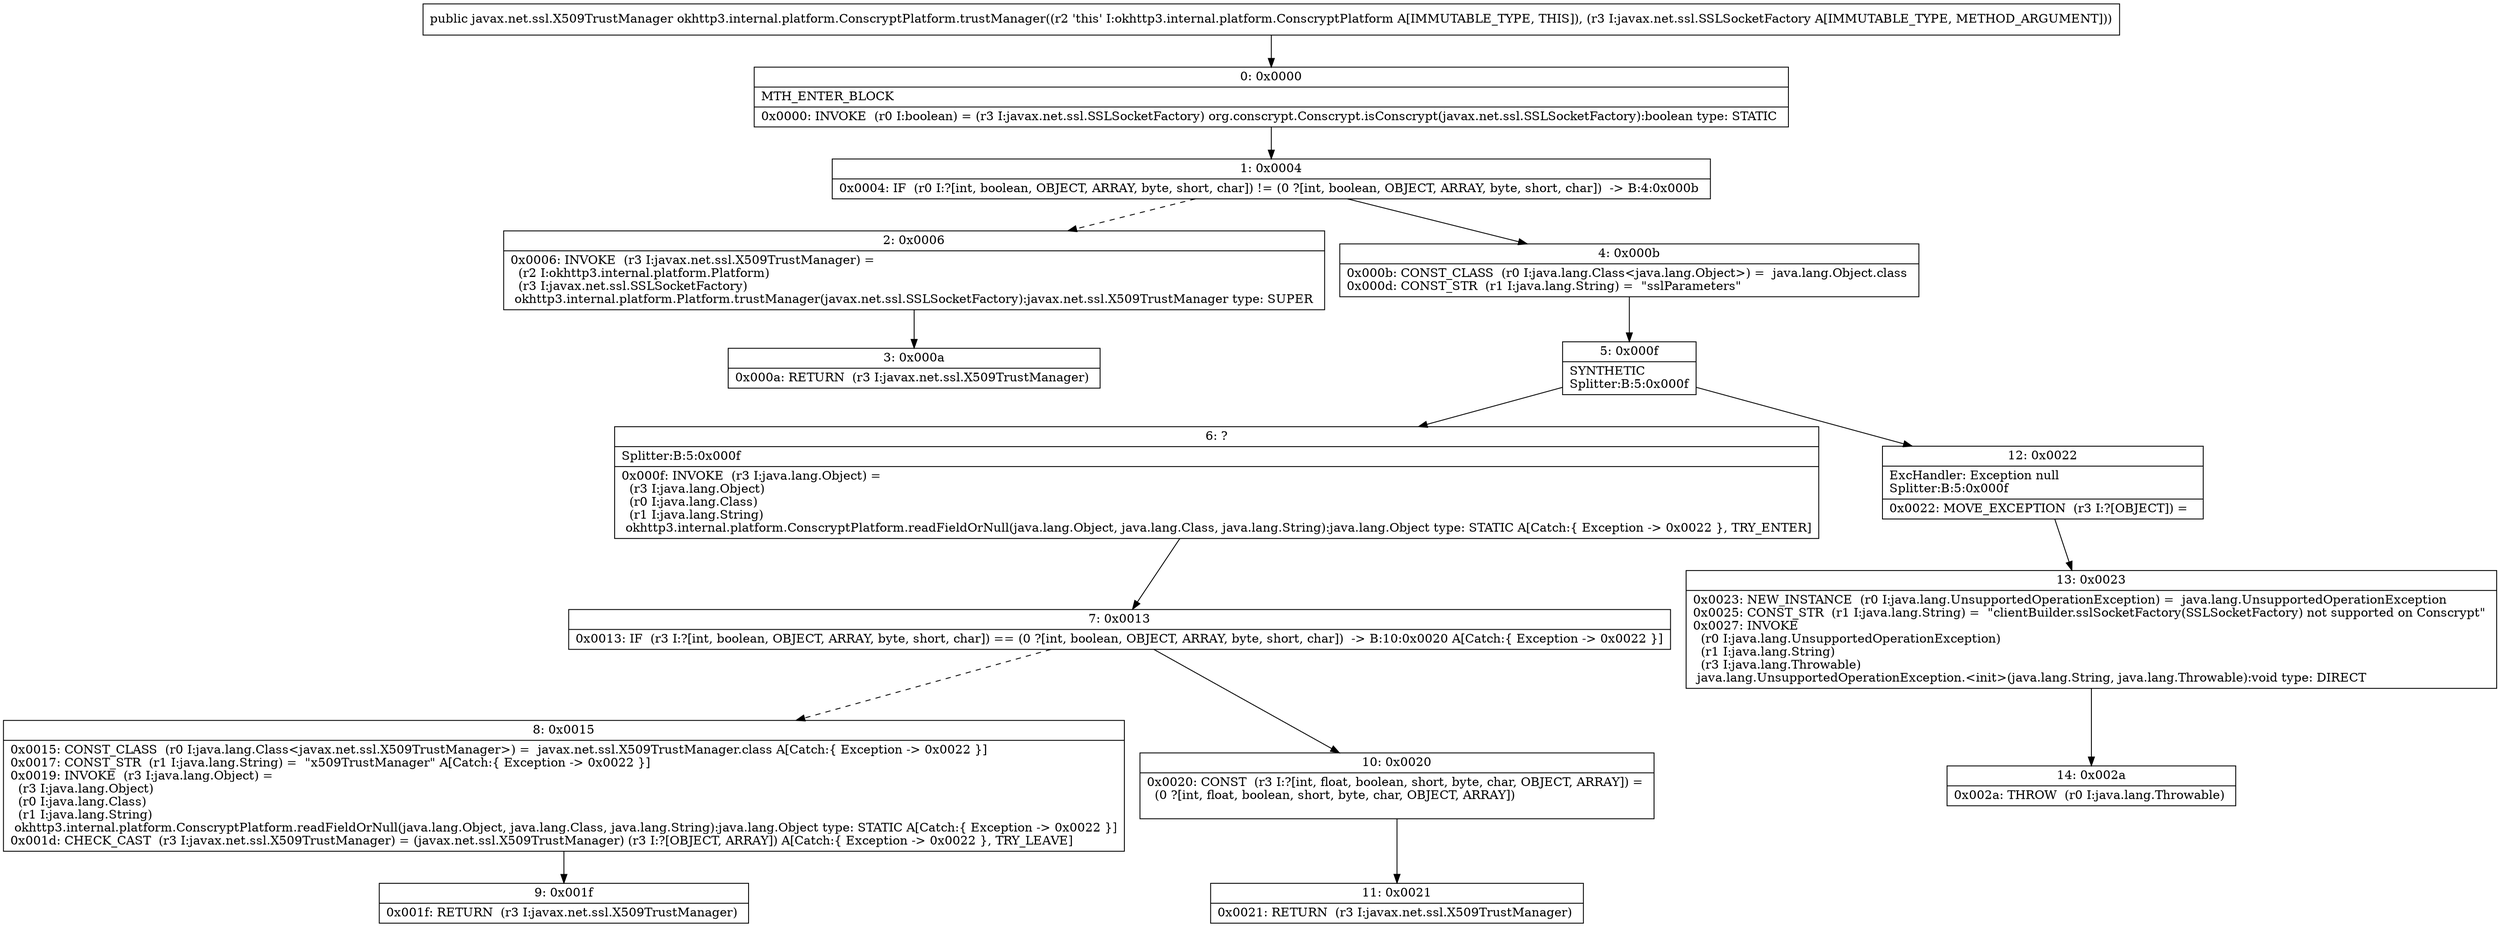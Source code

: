 digraph "CFG forokhttp3.internal.platform.ConscryptPlatform.trustManager(Ljavax\/net\/ssl\/SSLSocketFactory;)Ljavax\/net\/ssl\/X509TrustManager;" {
Node_0 [shape=record,label="{0\:\ 0x0000|MTH_ENTER_BLOCK\l|0x0000: INVOKE  (r0 I:boolean) = (r3 I:javax.net.ssl.SSLSocketFactory) org.conscrypt.Conscrypt.isConscrypt(javax.net.ssl.SSLSocketFactory):boolean type: STATIC \l}"];
Node_1 [shape=record,label="{1\:\ 0x0004|0x0004: IF  (r0 I:?[int, boolean, OBJECT, ARRAY, byte, short, char]) != (0 ?[int, boolean, OBJECT, ARRAY, byte, short, char])  \-\> B:4:0x000b \l}"];
Node_2 [shape=record,label="{2\:\ 0x0006|0x0006: INVOKE  (r3 I:javax.net.ssl.X509TrustManager) = \l  (r2 I:okhttp3.internal.platform.Platform)\l  (r3 I:javax.net.ssl.SSLSocketFactory)\l okhttp3.internal.platform.Platform.trustManager(javax.net.ssl.SSLSocketFactory):javax.net.ssl.X509TrustManager type: SUPER \l}"];
Node_3 [shape=record,label="{3\:\ 0x000a|0x000a: RETURN  (r3 I:javax.net.ssl.X509TrustManager) \l}"];
Node_4 [shape=record,label="{4\:\ 0x000b|0x000b: CONST_CLASS  (r0 I:java.lang.Class\<java.lang.Object\>) =  java.lang.Object.class \l0x000d: CONST_STR  (r1 I:java.lang.String) =  \"sslParameters\" \l}"];
Node_5 [shape=record,label="{5\:\ 0x000f|SYNTHETIC\lSplitter:B:5:0x000f\l}"];
Node_6 [shape=record,label="{6\:\ ?|Splitter:B:5:0x000f\l|0x000f: INVOKE  (r3 I:java.lang.Object) = \l  (r3 I:java.lang.Object)\l  (r0 I:java.lang.Class)\l  (r1 I:java.lang.String)\l okhttp3.internal.platform.ConscryptPlatform.readFieldOrNull(java.lang.Object, java.lang.Class, java.lang.String):java.lang.Object type: STATIC A[Catch:\{ Exception \-\> 0x0022 \}, TRY_ENTER]\l}"];
Node_7 [shape=record,label="{7\:\ 0x0013|0x0013: IF  (r3 I:?[int, boolean, OBJECT, ARRAY, byte, short, char]) == (0 ?[int, boolean, OBJECT, ARRAY, byte, short, char])  \-\> B:10:0x0020 A[Catch:\{ Exception \-\> 0x0022 \}]\l}"];
Node_8 [shape=record,label="{8\:\ 0x0015|0x0015: CONST_CLASS  (r0 I:java.lang.Class\<javax.net.ssl.X509TrustManager\>) =  javax.net.ssl.X509TrustManager.class A[Catch:\{ Exception \-\> 0x0022 \}]\l0x0017: CONST_STR  (r1 I:java.lang.String) =  \"x509TrustManager\" A[Catch:\{ Exception \-\> 0x0022 \}]\l0x0019: INVOKE  (r3 I:java.lang.Object) = \l  (r3 I:java.lang.Object)\l  (r0 I:java.lang.Class)\l  (r1 I:java.lang.String)\l okhttp3.internal.platform.ConscryptPlatform.readFieldOrNull(java.lang.Object, java.lang.Class, java.lang.String):java.lang.Object type: STATIC A[Catch:\{ Exception \-\> 0x0022 \}]\l0x001d: CHECK_CAST  (r3 I:javax.net.ssl.X509TrustManager) = (javax.net.ssl.X509TrustManager) (r3 I:?[OBJECT, ARRAY]) A[Catch:\{ Exception \-\> 0x0022 \}, TRY_LEAVE]\l}"];
Node_9 [shape=record,label="{9\:\ 0x001f|0x001f: RETURN  (r3 I:javax.net.ssl.X509TrustManager) \l}"];
Node_10 [shape=record,label="{10\:\ 0x0020|0x0020: CONST  (r3 I:?[int, float, boolean, short, byte, char, OBJECT, ARRAY]) = \l  (0 ?[int, float, boolean, short, byte, char, OBJECT, ARRAY])\l \l}"];
Node_11 [shape=record,label="{11\:\ 0x0021|0x0021: RETURN  (r3 I:javax.net.ssl.X509TrustManager) \l}"];
Node_12 [shape=record,label="{12\:\ 0x0022|ExcHandler: Exception null\lSplitter:B:5:0x000f\l|0x0022: MOVE_EXCEPTION  (r3 I:?[OBJECT]) =  \l}"];
Node_13 [shape=record,label="{13\:\ 0x0023|0x0023: NEW_INSTANCE  (r0 I:java.lang.UnsupportedOperationException) =  java.lang.UnsupportedOperationException \l0x0025: CONST_STR  (r1 I:java.lang.String) =  \"clientBuilder.sslSocketFactory(SSLSocketFactory) not supported on Conscrypt\" \l0x0027: INVOKE  \l  (r0 I:java.lang.UnsupportedOperationException)\l  (r1 I:java.lang.String)\l  (r3 I:java.lang.Throwable)\l java.lang.UnsupportedOperationException.\<init\>(java.lang.String, java.lang.Throwable):void type: DIRECT \l}"];
Node_14 [shape=record,label="{14\:\ 0x002a|0x002a: THROW  (r0 I:java.lang.Throwable) \l}"];
MethodNode[shape=record,label="{public javax.net.ssl.X509TrustManager okhttp3.internal.platform.ConscryptPlatform.trustManager((r2 'this' I:okhttp3.internal.platform.ConscryptPlatform A[IMMUTABLE_TYPE, THIS]), (r3 I:javax.net.ssl.SSLSocketFactory A[IMMUTABLE_TYPE, METHOD_ARGUMENT])) }"];
MethodNode -> Node_0;
Node_0 -> Node_1;
Node_1 -> Node_2[style=dashed];
Node_1 -> Node_4;
Node_2 -> Node_3;
Node_4 -> Node_5;
Node_5 -> Node_6;
Node_5 -> Node_12;
Node_6 -> Node_7;
Node_7 -> Node_8[style=dashed];
Node_7 -> Node_10;
Node_8 -> Node_9;
Node_10 -> Node_11;
Node_12 -> Node_13;
Node_13 -> Node_14;
}

